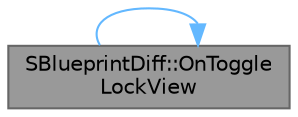 digraph "SBlueprintDiff::OnToggleLockView"
{
 // INTERACTIVE_SVG=YES
 // LATEX_PDF_SIZE
  bgcolor="transparent";
  edge [fontname=Helvetica,fontsize=10,labelfontname=Helvetica,labelfontsize=10];
  node [fontname=Helvetica,fontsize=10,shape=box,height=0.2,width=0.4];
  rankdir="LR";
  Node1 [id="Node000001",label="SBlueprintDiff::OnToggle\lLockView",height=0.2,width=0.4,color="gray40", fillcolor="grey60", style="filled", fontcolor="black",tooltip="User toggles the option to lock the views between the two blueprints."];
  Node1 -> Node1 [id="edge1_Node000001_Node000001",color="steelblue1",style="solid",tooltip=" "];
}
